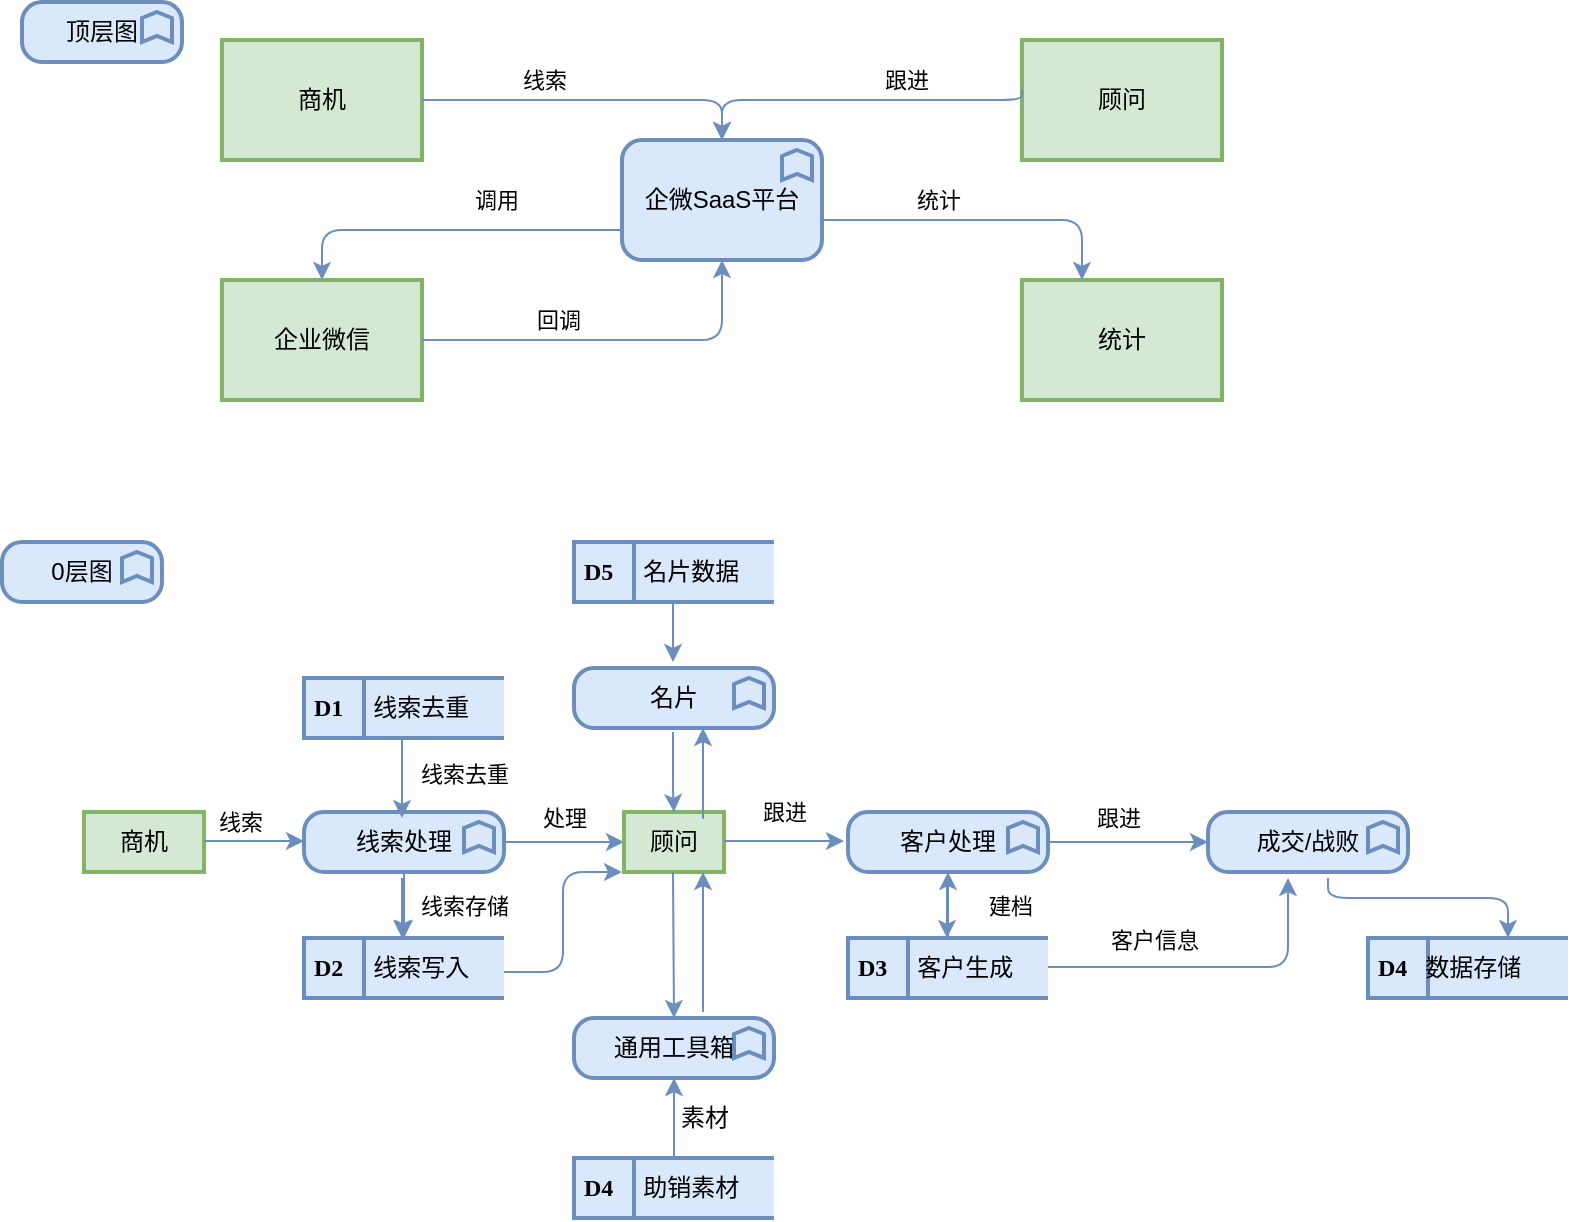 <mxfile version="14.8.2" type="github">
  <diagram id="5qUsNoTYx4360dhOBtTz" name="第 1 页">
    <mxGraphModel dx="3026" dy="826" grid="1" gridSize="10" guides="1" tooltips="1" connect="1" arrows="1" fold="1" page="1" pageScale="1" pageWidth="1600" pageHeight="1200" math="0" shadow="0">
      <root>
        <mxCell id="0" />
        <mxCell id="1" parent="0" />
        <mxCell id="9D2oN5hNdUksZDmOTmMl-14" value="企微SaaS平台" style="html=1;outlineConnect=0;whiteSpace=wrap;fillColor=#dae8fc;strokeColor=#6c8ebf;shape=mxgraph.archimate3.application;appType=func;archiType=rounded;strokeWidth=2;" vertex="1" parent="1">
          <mxGeometry x="310" y="79" width="100" height="60" as="geometry" />
        </mxCell>
        <mxCell id="9D2oN5hNdUksZDmOTmMl-15" value="商机" style="rounded=0;whiteSpace=wrap;html=1;fontFamily=Verdana;align=center;fillColor=#d5e8d4;strokeColor=#82b366;strokeWidth=2;" vertex="1" parent="1">
          <mxGeometry x="110" y="29" width="100" height="60" as="geometry" />
        </mxCell>
        <mxCell id="9D2oN5hNdUksZDmOTmMl-16" value="顾问" style="rounded=0;whiteSpace=wrap;html=1;fontFamily=Verdana;align=center;fillColor=#d5e8d4;strokeColor=#82b366;strokeWidth=2;" vertex="1" parent="1">
          <mxGeometry x="510" y="29" width="100" height="60" as="geometry" />
        </mxCell>
        <mxCell id="9D2oN5hNdUksZDmOTmMl-17" value="企业微信" style="rounded=0;whiteSpace=wrap;html=1;fontFamily=Verdana;align=center;fillColor=#d5e8d4;strokeColor=#82b366;strokeWidth=2;" vertex="1" parent="1">
          <mxGeometry x="110" y="149" width="100" height="60" as="geometry" />
        </mxCell>
        <mxCell id="9D2oN5hNdUksZDmOTmMl-18" value="统计" style="rounded=0;whiteSpace=wrap;html=1;fontFamily=Verdana;align=center;fillColor=#d5e8d4;strokeColor=#82b366;strokeWidth=2;" vertex="1" parent="1">
          <mxGeometry x="510" y="149" width="100" height="60" as="geometry" />
        </mxCell>
        <mxCell id="9D2oN5hNdUksZDmOTmMl-37" value="" style="edgeStyle=segmentEdgeStyle;endArrow=classic;html=1;strokeColor=#6C8EBF;entryX=0.5;entryY=0;entryDx=0;entryDy=0;entryPerimeter=0;" edge="1" parent="1" target="9D2oN5hNdUksZDmOTmMl-14">
          <mxGeometry width="50" height="50" relative="1" as="geometry">
            <mxPoint x="210" y="59" as="sourcePoint" />
            <mxPoint x="260" y="9" as="targetPoint" />
          </mxGeometry>
        </mxCell>
        <mxCell id="9D2oN5hNdUksZDmOTmMl-38" value="线索" style="edgeLabel;html=1;align=center;verticalAlign=middle;resizable=0;points=[];" vertex="1" connectable="0" parent="9D2oN5hNdUksZDmOTmMl-37">
          <mxGeometry x="-0.282" y="3" relative="1" as="geometry">
            <mxPoint y="-7" as="offset" />
          </mxGeometry>
        </mxCell>
        <mxCell id="9D2oN5hNdUksZDmOTmMl-39" value="" style="edgeStyle=segmentEdgeStyle;endArrow=classic;html=1;strokeColor=#6C8EBF;entryX=0.5;entryY=1;entryDx=0;entryDy=0;entryPerimeter=0;" edge="1" parent="1" target="9D2oN5hNdUksZDmOTmMl-14">
          <mxGeometry width="50" height="50" relative="1" as="geometry">
            <mxPoint x="210" y="179" as="sourcePoint" />
            <mxPoint x="360" y="199" as="targetPoint" />
          </mxGeometry>
        </mxCell>
        <mxCell id="9D2oN5hNdUksZDmOTmMl-40" value="回调" style="edgeLabel;html=1;align=center;verticalAlign=middle;resizable=0;points=[];" vertex="1" connectable="0" parent="9D2oN5hNdUksZDmOTmMl-39">
          <mxGeometry x="-0.282" y="3" relative="1" as="geometry">
            <mxPoint y="-7" as="offset" />
          </mxGeometry>
        </mxCell>
        <mxCell id="9D2oN5hNdUksZDmOTmMl-41" value="" style="edgeStyle=segmentEdgeStyle;endArrow=classic;html=1;strokeColor=#6C8EBF;exitX=0;exitY=0.75;exitDx=0;exitDy=0;exitPerimeter=0;" edge="1" parent="1" source="9D2oN5hNdUksZDmOTmMl-14">
          <mxGeometry width="50" height="50" relative="1" as="geometry">
            <mxPoint x="220" y="129" as="sourcePoint" />
            <mxPoint x="160" y="149" as="targetPoint" />
          </mxGeometry>
        </mxCell>
        <mxCell id="9D2oN5hNdUksZDmOTmMl-42" value="调用" style="edgeLabel;html=1;align=center;verticalAlign=middle;resizable=0;points=[];" vertex="1" connectable="0" parent="9D2oN5hNdUksZDmOTmMl-41">
          <mxGeometry x="-0.282" y="3" relative="1" as="geometry">
            <mxPoint y="-18" as="offset" />
          </mxGeometry>
        </mxCell>
        <mxCell id="9D2oN5hNdUksZDmOTmMl-43" value="" style="edgeStyle=segmentEdgeStyle;endArrow=classic;html=1;strokeColor=#6C8EBF;exitX=0;exitY=0.75;exitDx=0;exitDy=0;exitPerimeter=0;" edge="1" parent="1">
          <mxGeometry width="50" height="50" relative="1" as="geometry">
            <mxPoint x="510" y="54" as="sourcePoint" />
            <mxPoint x="360" y="79" as="targetPoint" />
            <Array as="points">
              <mxPoint x="510" y="59" />
              <mxPoint x="360" y="59" />
            </Array>
          </mxGeometry>
        </mxCell>
        <mxCell id="9D2oN5hNdUksZDmOTmMl-44" value="跟进" style="edgeLabel;html=1;align=center;verticalAlign=middle;resizable=0;points=[];" vertex="1" connectable="0" parent="9D2oN5hNdUksZDmOTmMl-43">
          <mxGeometry x="-0.282" y="3" relative="1" as="geometry">
            <mxPoint y="-13" as="offset" />
          </mxGeometry>
        </mxCell>
        <mxCell id="9D2oN5hNdUksZDmOTmMl-45" value="" style="edgeStyle=segmentEdgeStyle;endArrow=classic;html=1;strokeColor=#6C8EBF;" edge="1" parent="1">
          <mxGeometry width="50" height="50" relative="1" as="geometry">
            <mxPoint x="410" y="119" as="sourcePoint" />
            <mxPoint x="540" y="149" as="targetPoint" />
          </mxGeometry>
        </mxCell>
        <mxCell id="9D2oN5hNdUksZDmOTmMl-46" value="统计" style="edgeLabel;html=1;align=center;verticalAlign=middle;resizable=0;points=[];" vertex="1" connectable="0" parent="9D2oN5hNdUksZDmOTmMl-45">
          <mxGeometry x="-0.282" y="3" relative="1" as="geometry">
            <mxPoint y="-7" as="offset" />
          </mxGeometry>
        </mxCell>
        <mxCell id="9D2oN5hNdUksZDmOTmMl-47" value="顶层图" style="html=1;outlineConnect=0;whiteSpace=wrap;fillColor=#dae8fc;strokeColor=#6c8ebf;shape=mxgraph.archimate3.application;appType=func;archiType=rounded;strokeWidth=2;" vertex="1" parent="1">
          <mxGeometry x="10" y="10" width="80" height="30" as="geometry" />
        </mxCell>
        <mxCell id="9D2oN5hNdUksZDmOTmMl-49" value="商机" style="rounded=0;whiteSpace=wrap;html=1;fontFamily=Verdana;align=center;fillColor=#d5e8d4;strokeColor=#82b366;strokeWidth=2;" vertex="1" parent="1">
          <mxGeometry x="41" y="415" width="60" height="30" as="geometry" />
        </mxCell>
        <mxCell id="9D2oN5hNdUksZDmOTmMl-67" value="" style="edgeStyle=orthogonalEdgeStyle;rounded=0;orthogonalLoop=1;jettySize=auto;html=1;strokeColor=#6C8EBF;" edge="1" parent="1" source="9D2oN5hNdUksZDmOTmMl-55">
          <mxGeometry relative="1" as="geometry">
            <mxPoint x="311" y="430" as="targetPoint" />
          </mxGeometry>
        </mxCell>
        <mxCell id="9D2oN5hNdUksZDmOTmMl-88" value="处理" style="edgeLabel;html=1;align=center;verticalAlign=middle;resizable=0;points=[];" vertex="1" connectable="0" parent="9D2oN5hNdUksZDmOTmMl-67">
          <mxGeometry x="-0.133" y="2" relative="1" as="geometry">
            <mxPoint x="4" y="-10" as="offset" />
          </mxGeometry>
        </mxCell>
        <mxCell id="9D2oN5hNdUksZDmOTmMl-70" value="" style="edgeStyle=orthogonalEdgeStyle;rounded=0;orthogonalLoop=1;jettySize=auto;html=1;strokeColor=#6C8EBF;" edge="1" parent="1" source="9D2oN5hNdUksZDmOTmMl-55" target="9D2oN5hNdUksZDmOTmMl-62">
          <mxGeometry relative="1" as="geometry" />
        </mxCell>
        <mxCell id="9D2oN5hNdUksZDmOTmMl-55" value="线索处理" style="html=1;outlineConnect=0;whiteSpace=wrap;fillColor=#dae8fc;strokeColor=#6c8ebf;shape=mxgraph.archimate3.application;appType=func;archiType=rounded;strokeWidth=2;" vertex="1" parent="1">
          <mxGeometry x="151" y="415" width="100" height="30" as="geometry" />
        </mxCell>
        <mxCell id="9D2oN5hNdUksZDmOTmMl-56" value="" style="edgeStyle=segmentEdgeStyle;endArrow=classic;html=1;strokeColor=#6C8EBF;" edge="1" parent="1">
          <mxGeometry width="50" height="50" relative="1" as="geometry">
            <mxPoint x="101" y="429.5" as="sourcePoint" />
            <mxPoint x="151" y="430" as="targetPoint" />
          </mxGeometry>
        </mxCell>
        <mxCell id="9D2oN5hNdUksZDmOTmMl-57" value="线索" style="edgeLabel;html=1;align=center;verticalAlign=middle;resizable=0;points=[];" vertex="1" connectable="0" parent="9D2oN5hNdUksZDmOTmMl-56">
          <mxGeometry x="-0.282" y="3" relative="1" as="geometry">
            <mxPoint y="-7" as="offset" />
          </mxGeometry>
        </mxCell>
        <mxCell id="9D2oN5hNdUksZDmOTmMl-59" value="&lt;font size=&quot;1&quot;&gt;&lt;b style=&quot;font-size: 12px&quot;&gt;D1&lt;/b&gt;&lt;/font&gt;&amp;nbsp; &amp;nbsp; &amp;nbsp;线索去重" style="html=1;dashed=0;whitespace=wrap;shape=mxgraph.dfd.dataStoreID;align=left;spacingLeft=3;points=[[0,0],[0.5,0],[1,0],[0,0.5],[1,0.5],[0,1],[0.5,1],[1,1]];strokeWidth=2;fontFamily=Verdana;fillColor=#dae8fc;strokeColor=#6c8ebf;" vertex="1" parent="1">
          <mxGeometry x="151" y="348" width="100" height="30" as="geometry" />
        </mxCell>
        <mxCell id="9D2oN5hNdUksZDmOTmMl-60" value="" style="edgeStyle=segmentEdgeStyle;endArrow=classic;html=1;strokeColor=#6C8EBF;" edge="1" parent="1">
          <mxGeometry width="50" height="50" relative="1" as="geometry">
            <mxPoint x="200" y="378" as="sourcePoint" />
            <mxPoint x="200" y="418" as="targetPoint" />
          </mxGeometry>
        </mxCell>
        <mxCell id="9D2oN5hNdUksZDmOTmMl-61" value="线索去重" style="edgeLabel;html=1;align=center;verticalAlign=middle;resizable=0;points=[];" vertex="1" connectable="0" parent="9D2oN5hNdUksZDmOTmMl-60">
          <mxGeometry x="-0.282" y="3" relative="1" as="geometry">
            <mxPoint x="28" y="3" as="offset" />
          </mxGeometry>
        </mxCell>
        <mxCell id="9D2oN5hNdUksZDmOTmMl-62" value="&lt;font size=&quot;1&quot;&gt;&lt;b style=&quot;font-size: 12px&quot;&gt;D2&lt;/b&gt;&lt;/font&gt;&amp;nbsp; &amp;nbsp; &amp;nbsp;线索写入" style="html=1;dashed=0;whitespace=wrap;shape=mxgraph.dfd.dataStoreID;align=left;spacingLeft=3;points=[[0,0],[0.5,0],[1,0],[0,0.5],[1,0.5],[0,1],[0.5,1],[1,1]];strokeWidth=2;fontFamily=Verdana;fillColor=#dae8fc;strokeColor=#6c8ebf;" vertex="1" parent="1">
          <mxGeometry x="151" y="478" width="100" height="30" as="geometry" />
        </mxCell>
        <mxCell id="9D2oN5hNdUksZDmOTmMl-64" value="" style="edgeStyle=segmentEdgeStyle;endArrow=classic;html=1;strokeColor=#6C8EBF;" edge="1" parent="1">
          <mxGeometry width="50" height="50" relative="1" as="geometry">
            <mxPoint x="200" y="448" as="sourcePoint" />
            <mxPoint x="200" y="478" as="targetPoint" />
            <Array as="points">
              <mxPoint x="200" y="478" />
              <mxPoint x="200" y="478" />
            </Array>
          </mxGeometry>
        </mxCell>
        <mxCell id="9D2oN5hNdUksZDmOTmMl-65" value="线索存储" style="edgeLabel;html=1;align=center;verticalAlign=middle;resizable=0;points=[];" vertex="1" connectable="0" parent="9D2oN5hNdUksZDmOTmMl-64">
          <mxGeometry x="-0.282" y="3" relative="1" as="geometry">
            <mxPoint x="28" y="3" as="offset" />
          </mxGeometry>
        </mxCell>
        <mxCell id="9D2oN5hNdUksZDmOTmMl-75" value="" style="edgeStyle=orthogonalEdgeStyle;rounded=0;orthogonalLoop=1;jettySize=auto;html=1;strokeColor=#6C8EBF;" edge="1" parent="1" source="9D2oN5hNdUksZDmOTmMl-66" target="9D2oN5hNdUksZDmOTmMl-74">
          <mxGeometry relative="1" as="geometry" />
        </mxCell>
        <mxCell id="9D2oN5hNdUksZDmOTmMl-76" value="跟进" style="edgeLabel;html=1;align=center;verticalAlign=middle;resizable=0;points=[];" vertex="1" connectable="0" parent="9D2oN5hNdUksZDmOTmMl-75">
          <mxGeometry x="-0.125" relative="1" as="geometry">
            <mxPoint y="-12" as="offset" />
          </mxGeometry>
        </mxCell>
        <mxCell id="9D2oN5hNdUksZDmOTmMl-66" value="客户处理" style="html=1;outlineConnect=0;whiteSpace=wrap;fillColor=#dae8fc;strokeColor=#6c8ebf;shape=mxgraph.archimate3.application;appType=func;archiType=rounded;strokeWidth=2;" vertex="1" parent="1">
          <mxGeometry x="423" y="415" width="100" height="30" as="geometry" />
        </mxCell>
        <mxCell id="9D2oN5hNdUksZDmOTmMl-95" value="" style="edgeStyle=orthogonalEdgeStyle;rounded=0;orthogonalLoop=1;jettySize=auto;html=1;strokeColor=#6C8EBF;" edge="1" parent="1" source="9D2oN5hNdUksZDmOTmMl-69" target="9D2oN5hNdUksZDmOTmMl-66">
          <mxGeometry relative="1" as="geometry" />
        </mxCell>
        <mxCell id="9D2oN5hNdUksZDmOTmMl-69" value="&lt;font size=&quot;1&quot;&gt;&lt;b style=&quot;font-size: 12px&quot;&gt;D3&lt;/b&gt;&lt;/font&gt;&amp;nbsp; &amp;nbsp; &amp;nbsp;客户生成" style="html=1;dashed=0;whitespace=wrap;shape=mxgraph.dfd.dataStoreID;align=left;spacingLeft=3;points=[[0,0],[0.5,0],[1,0],[0,0.5],[1,0.5],[0,1],[0.5,1],[1,1]];strokeWidth=2;fontFamily=Verdana;fillColor=#dae8fc;strokeColor=#6c8ebf;" vertex="1" parent="1">
          <mxGeometry x="423" y="478" width="100" height="30" as="geometry" />
        </mxCell>
        <mxCell id="9D2oN5hNdUksZDmOTmMl-71" value="" style="edgeStyle=segmentEdgeStyle;endArrow=classic;html=1;strokeColor=#6C8EBF;" edge="1" parent="1">
          <mxGeometry width="50" height="50" relative="1" as="geometry">
            <mxPoint x="472.5" y="448" as="sourcePoint" />
            <mxPoint x="472.5" y="478" as="targetPoint" />
            <Array as="points">
              <mxPoint x="472.5" y="478" />
              <mxPoint x="472.5" y="478" />
            </Array>
          </mxGeometry>
        </mxCell>
        <mxCell id="9D2oN5hNdUksZDmOTmMl-72" value="建档" style="edgeLabel;html=1;align=center;verticalAlign=middle;resizable=0;points=[];" vertex="1" connectable="0" parent="9D2oN5hNdUksZDmOTmMl-71">
          <mxGeometry x="-0.282" y="3" relative="1" as="geometry">
            <mxPoint x="28" y="3" as="offset" />
          </mxGeometry>
        </mxCell>
        <mxCell id="9D2oN5hNdUksZDmOTmMl-74" value="成交/战败" style="html=1;outlineConnect=0;whiteSpace=wrap;fillColor=#dae8fc;strokeColor=#6c8ebf;shape=mxgraph.archimate3.application;appType=func;archiType=rounded;strokeWidth=2;" vertex="1" parent="1">
          <mxGeometry x="603" y="415" width="100" height="30" as="geometry" />
        </mxCell>
        <mxCell id="9D2oN5hNdUksZDmOTmMl-77" value="" style="edgeStyle=segmentEdgeStyle;endArrow=classic;html=1;strokeColor=#6C8EBF;" edge="1" parent="1">
          <mxGeometry width="50" height="50" relative="1" as="geometry">
            <mxPoint x="523" y="492.5" as="sourcePoint" />
            <mxPoint x="643" y="448" as="targetPoint" />
            <Array as="points">
              <mxPoint x="603" y="492.5" />
              <mxPoint x="603" y="492.5" />
            </Array>
          </mxGeometry>
        </mxCell>
        <mxCell id="9D2oN5hNdUksZDmOTmMl-79" value="客户信息" style="edgeLabel;html=1;align=center;verticalAlign=middle;resizable=0;points=[];" vertex="1" connectable="0" parent="9D2oN5hNdUksZDmOTmMl-77">
          <mxGeometry x="-0.356" y="1" relative="1" as="geometry">
            <mxPoint y="-13" as="offset" />
          </mxGeometry>
        </mxCell>
        <mxCell id="9D2oN5hNdUksZDmOTmMl-80" value="&lt;font size=&quot;1&quot;&gt;&lt;b style=&quot;font-size: 12px&quot;&gt;D4&lt;/b&gt;&lt;/font&gt;&amp;nbsp; &amp;nbsp;数据存储" style="html=1;dashed=0;whitespace=wrap;shape=mxgraph.dfd.dataStoreID;align=left;spacingLeft=3;points=[[0,0],[0.5,0],[1,0],[0,0.5],[1,0.5],[0,1],[0.5,1],[1,1]];strokeWidth=2;fontFamily=Verdana;fillColor=#dae8fc;strokeColor=#6c8ebf;" vertex="1" parent="1">
          <mxGeometry x="683" y="478" width="100" height="30" as="geometry" />
        </mxCell>
        <mxCell id="9D2oN5hNdUksZDmOTmMl-83" value="" style="edgeStyle=segmentEdgeStyle;endArrow=classic;html=1;strokeColor=#6C8EBF;" edge="1" parent="1">
          <mxGeometry width="50" height="50" relative="1" as="geometry">
            <mxPoint x="663" y="448" as="sourcePoint" />
            <mxPoint x="753" y="478" as="targetPoint" />
            <Array as="points">
              <mxPoint x="663" y="458" />
              <mxPoint x="753" y="458" />
            </Array>
          </mxGeometry>
        </mxCell>
        <mxCell id="9D2oN5hNdUksZDmOTmMl-85" value="顾问" style="rounded=0;whiteSpace=wrap;html=1;fontFamily=Verdana;align=center;fillColor=#d5e8d4;strokeColor=#82b366;strokeWidth=2;" vertex="1" parent="1">
          <mxGeometry x="311" y="415" width="50" height="30" as="geometry" />
        </mxCell>
        <mxCell id="9D2oN5hNdUksZDmOTmMl-86" value="跟进" style="edgeLabel;html=1;align=center;verticalAlign=middle;resizable=0;points=[];" vertex="1" connectable="0" parent="1">
          <mxGeometry x="391" y="415" as="geometry" />
        </mxCell>
        <mxCell id="9D2oN5hNdUksZDmOTmMl-87" value="" style="edgeStyle=orthogonalEdgeStyle;rounded=0;orthogonalLoop=1;jettySize=auto;html=1;strokeColor=#6C8EBF;" edge="1" parent="1">
          <mxGeometry relative="1" as="geometry">
            <mxPoint x="361" y="429.5" as="sourcePoint" />
            <mxPoint x="421" y="429.5" as="targetPoint" />
          </mxGeometry>
        </mxCell>
        <mxCell id="9D2oN5hNdUksZDmOTmMl-90" value="通用工具箱" style="html=1;outlineConnect=0;whiteSpace=wrap;fillColor=#dae8fc;strokeColor=#6c8ebf;shape=mxgraph.archimate3.application;appType=func;archiType=rounded;strokeWidth=2;" vertex="1" parent="1">
          <mxGeometry x="286" y="518" width="100" height="30" as="geometry" />
        </mxCell>
        <mxCell id="9D2oN5hNdUksZDmOTmMl-91" value="" style="edgeStyle=orthogonalEdgeStyle;rounded=0;orthogonalLoop=1;jettySize=auto;html=1;strokeColor=#6C8EBF;entryX=0.5;entryY=0;entryDx=0;entryDy=0;entryPerimeter=0;" edge="1" parent="1" target="9D2oN5hNdUksZDmOTmMl-90">
          <mxGeometry relative="1" as="geometry">
            <mxPoint x="335.5" y="445" as="sourcePoint" />
            <mxPoint x="335.5" y="515" as="targetPoint" />
          </mxGeometry>
        </mxCell>
        <mxCell id="9D2oN5hNdUksZDmOTmMl-93" value="名片" style="html=1;outlineConnect=0;whiteSpace=wrap;fillColor=#dae8fc;strokeColor=#6c8ebf;shape=mxgraph.archimate3.application;appType=func;archiType=rounded;strokeWidth=2;" vertex="1" parent="1">
          <mxGeometry x="286" y="343" width="100" height="30" as="geometry" />
        </mxCell>
        <mxCell id="9D2oN5hNdUksZDmOTmMl-94" value="&lt;font size=&quot;1&quot;&gt;&lt;b style=&quot;font-size: 12px&quot;&gt;D4&lt;/b&gt;&lt;/font&gt;&amp;nbsp; &amp;nbsp; &amp;nbsp;助销素材" style="html=1;dashed=0;whitespace=wrap;shape=mxgraph.dfd.dataStoreID;align=left;spacingLeft=3;points=[[0,0],[0.5,0],[1,0],[0,0.5],[1,0.5],[0,1],[0.5,1],[1,1]];strokeWidth=2;fontFamily=Verdana;fillColor=#dae8fc;strokeColor=#6c8ebf;" vertex="1" parent="1">
          <mxGeometry x="286" y="588" width="100" height="30" as="geometry" />
        </mxCell>
        <mxCell id="9D2oN5hNdUksZDmOTmMl-96" value="" style="edgeStyle=segmentEdgeStyle;endArrow=classic;html=1;strokeColor=#6C8EBF;" edge="1" parent="1">
          <mxGeometry width="50" height="50" relative="1" as="geometry">
            <mxPoint x="336" y="588" as="sourcePoint" />
            <mxPoint x="335.5" y="548" as="targetPoint" />
            <Array as="points">
              <mxPoint x="335.5" y="548" />
              <mxPoint x="335.5" y="548" />
            </Array>
          </mxGeometry>
        </mxCell>
        <mxCell id="9D2oN5hNdUksZDmOTmMl-98" value="素材" style="text;html=1;align=center;verticalAlign=middle;resizable=0;points=[];autosize=1;strokeColor=none;" vertex="1" parent="1">
          <mxGeometry x="331" y="558" width="40" height="20" as="geometry" />
        </mxCell>
        <mxCell id="9D2oN5hNdUksZDmOTmMl-100" value="" style="edgeStyle=segmentEdgeStyle;endArrow=classic;html=1;strokeColor=#6C8EBF;" edge="1" parent="1">
          <mxGeometry width="50" height="50" relative="1" as="geometry">
            <mxPoint x="350.5" y="515" as="sourcePoint" />
            <mxPoint x="350.5" y="445" as="targetPoint" />
          </mxGeometry>
        </mxCell>
        <mxCell id="9D2oN5hNdUksZDmOTmMl-101" value="&lt;font size=&quot;1&quot;&gt;&lt;b style=&quot;font-size: 12px&quot;&gt;D5&lt;/b&gt;&lt;/font&gt;&amp;nbsp; &amp;nbsp; &amp;nbsp;名片数据" style="html=1;dashed=0;whitespace=wrap;shape=mxgraph.dfd.dataStoreID;align=left;spacingLeft=3;points=[[0,0],[0.5,0],[1,0],[0,0.5],[1,0.5],[0,1],[0.5,1],[1,1]];strokeWidth=2;fontFamily=Verdana;fillColor=#dae8fc;strokeColor=#6c8ebf;" vertex="1" parent="1">
          <mxGeometry x="286" y="280" width="100" height="30" as="geometry" />
        </mxCell>
        <mxCell id="9D2oN5hNdUksZDmOTmMl-103" value="" style="edgeStyle=segmentEdgeStyle;endArrow=classic;html=1;strokeColor=#6C8EBF;" edge="1" parent="1">
          <mxGeometry width="50" height="50" relative="1" as="geometry">
            <mxPoint x="335.5" y="310" as="sourcePoint" />
            <mxPoint x="335.5" y="340" as="targetPoint" />
            <Array as="points">
              <mxPoint x="335.5" y="340" />
              <mxPoint x="335.5" y="340" />
            </Array>
          </mxGeometry>
        </mxCell>
        <mxCell id="9D2oN5hNdUksZDmOTmMl-104" value="" style="edgeStyle=segmentEdgeStyle;endArrow=classic;html=1;strokeColor=#6C8EBF;" edge="1" parent="1">
          <mxGeometry width="50" height="50" relative="1" as="geometry">
            <mxPoint x="335.5" y="375" as="sourcePoint" />
            <mxPoint x="336" y="415" as="targetPoint" />
            <Array as="points">
              <mxPoint x="335.5" y="405" />
              <mxPoint x="335.5" y="405" />
            </Array>
          </mxGeometry>
        </mxCell>
        <mxCell id="9D2oN5hNdUksZDmOTmMl-106" value="" style="edgeStyle=segmentEdgeStyle;endArrow=classic;html=1;strokeColor=#6C8EBF;" edge="1" parent="1">
          <mxGeometry width="50" height="50" relative="1" as="geometry">
            <mxPoint x="350.5" y="393" as="sourcePoint" />
            <mxPoint x="350.5" y="373" as="targetPoint" />
            <Array as="points">
              <mxPoint x="350.5" y="423" />
              <mxPoint x="350.5" y="423" />
            </Array>
          </mxGeometry>
        </mxCell>
        <mxCell id="9D2oN5hNdUksZDmOTmMl-107" value="0层图" style="html=1;outlineConnect=0;whiteSpace=wrap;fillColor=#dae8fc;strokeColor=#6c8ebf;shape=mxgraph.archimate3.application;appType=func;archiType=rounded;strokeWidth=2;" vertex="1" parent="1">
          <mxGeometry y="280" width="80" height="30" as="geometry" />
        </mxCell>
        <mxCell id="9D2oN5hNdUksZDmOTmMl-110" value="" style="edgeStyle=elbowEdgeStyle;elbow=horizontal;endArrow=classic;html=1;strokeColor=#6C8EBF;" edge="1" parent="1">
          <mxGeometry width="50" height="50" relative="1" as="geometry">
            <mxPoint x="251" y="495" as="sourcePoint" />
            <mxPoint x="310" y="445" as="targetPoint" />
          </mxGeometry>
        </mxCell>
      </root>
    </mxGraphModel>
  </diagram>
</mxfile>

